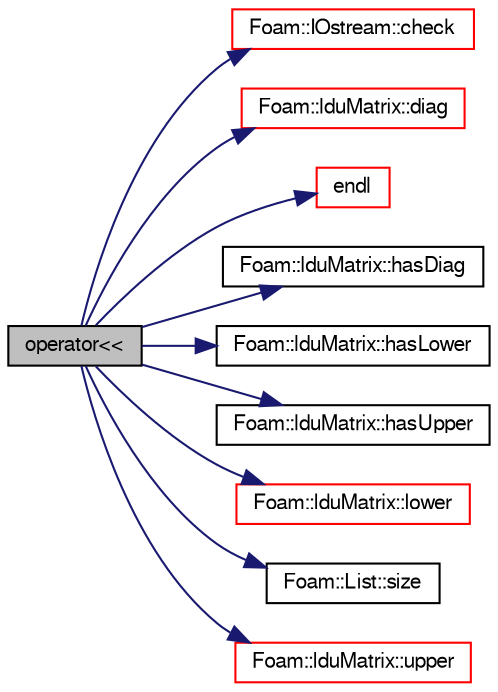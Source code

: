 digraph "operator&lt;&lt;"
{
  bgcolor="transparent";
  edge [fontname="FreeSans",fontsize="10",labelfontname="FreeSans",labelfontsize="10"];
  node [fontname="FreeSans",fontsize="10",shape=record];
  rankdir="LR";
  Node110188 [label="operator\<\<",height=0.2,width=0.4,color="black", fillcolor="grey75", style="filled", fontcolor="black"];
  Node110188 -> Node110189 [color="midnightblue",fontsize="10",style="solid",fontname="FreeSans"];
  Node110189 [label="Foam::IOstream::check",height=0.2,width=0.4,color="red",URL="$a26226.html#a367eb3425fc4e8270e2aa961df8ac8a5",tooltip="Check IOstream status for given operation. "];
  Node110188 -> Node110238 [color="midnightblue",fontsize="10",style="solid",fontname="FreeSans"];
  Node110238 [label="Foam::lduMatrix::diag",height=0.2,width=0.4,color="red",URL="$a26882.html#a9140aaa9630c2cba2fe28369a649f2f0"];
  Node110188 -> Node110204 [color="midnightblue",fontsize="10",style="solid",fontname="FreeSans"];
  Node110204 [label="endl",height=0.2,width=0.4,color="red",URL="$a21124.html#a2db8fe02a0d3909e9351bb4275b23ce4",tooltip="Add newline and flush stream. "];
  Node110188 -> Node110241 [color="midnightblue",fontsize="10",style="solid",fontname="FreeSans"];
  Node110241 [label="Foam::lduMatrix::hasDiag",height=0.2,width=0.4,color="black",URL="$a26882.html#aebd301d1cc064359880ee71f1d2a8a4a"];
  Node110188 -> Node110242 [color="midnightblue",fontsize="10",style="solid",fontname="FreeSans"];
  Node110242 [label="Foam::lduMatrix::hasLower",height=0.2,width=0.4,color="black",URL="$a26882.html#a516e32ca15015f11250efff73f5920c1"];
  Node110188 -> Node110243 [color="midnightblue",fontsize="10",style="solid",fontname="FreeSans"];
  Node110243 [label="Foam::lduMatrix::hasUpper",height=0.2,width=0.4,color="black",URL="$a26882.html#a45d3deadbf17da1e525d175610cb7a03"];
  Node110188 -> Node110244 [color="midnightblue",fontsize="10",style="solid",fontname="FreeSans"];
  Node110244 [label="Foam::lduMatrix::lower",height=0.2,width=0.4,color="red",URL="$a26882.html#a734a4ef740d3c42f77537ecea178a161"];
  Node110188 -> Node110245 [color="midnightblue",fontsize="10",style="solid",fontname="FreeSans"];
  Node110245 [label="Foam::List::size",height=0.2,width=0.4,color="black",URL="$a25694.html#a8a5f6fa29bd4b500caf186f60245b384",tooltip="Override size to be inconsistent with allocated storage. "];
  Node110188 -> Node110246 [color="midnightblue",fontsize="10",style="solid",fontname="FreeSans"];
  Node110246 [label="Foam::lduMatrix::upper",height=0.2,width=0.4,color="red",URL="$a26882.html#a11672a767f497e24dce3ff31da13d9d0"];
}
